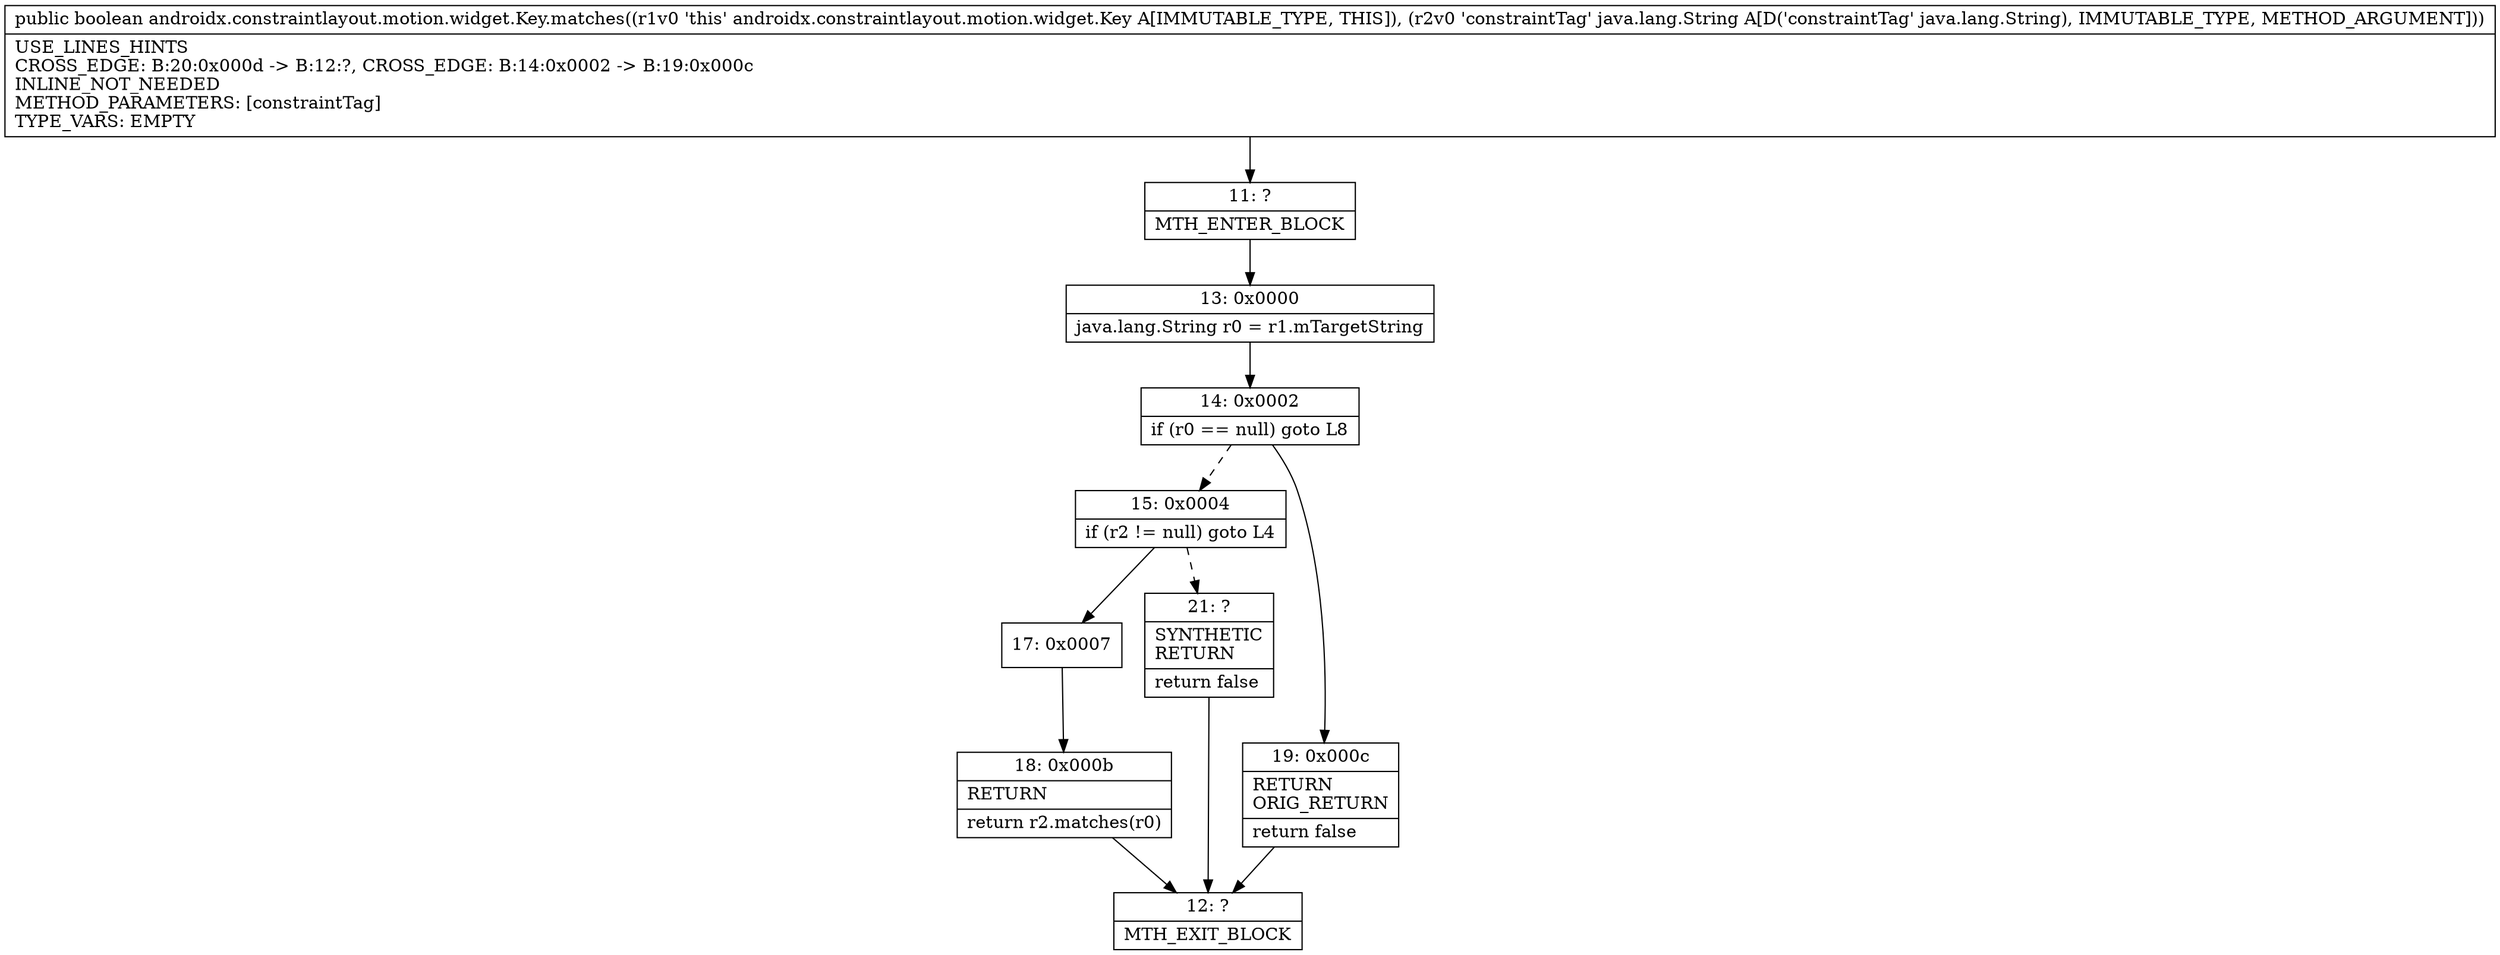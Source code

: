 digraph "CFG forandroidx.constraintlayout.motion.widget.Key.matches(Ljava\/lang\/String;)Z" {
Node_11 [shape=record,label="{11\:\ ?|MTH_ENTER_BLOCK\l}"];
Node_13 [shape=record,label="{13\:\ 0x0000|java.lang.String r0 = r1.mTargetString\l}"];
Node_14 [shape=record,label="{14\:\ 0x0002|if (r0 == null) goto L8\l}"];
Node_15 [shape=record,label="{15\:\ 0x0004|if (r2 != null) goto L4\l}"];
Node_17 [shape=record,label="{17\:\ 0x0007}"];
Node_18 [shape=record,label="{18\:\ 0x000b|RETURN\l|return r2.matches(r0)\l}"];
Node_12 [shape=record,label="{12\:\ ?|MTH_EXIT_BLOCK\l}"];
Node_21 [shape=record,label="{21\:\ ?|SYNTHETIC\lRETURN\l|return false\l}"];
Node_19 [shape=record,label="{19\:\ 0x000c|RETURN\lORIG_RETURN\l|return false\l}"];
MethodNode[shape=record,label="{public boolean androidx.constraintlayout.motion.widget.Key.matches((r1v0 'this' androidx.constraintlayout.motion.widget.Key A[IMMUTABLE_TYPE, THIS]), (r2v0 'constraintTag' java.lang.String A[D('constraintTag' java.lang.String), IMMUTABLE_TYPE, METHOD_ARGUMENT]))  | USE_LINES_HINTS\lCROSS_EDGE: B:20:0x000d \-\> B:12:?, CROSS_EDGE: B:14:0x0002 \-\> B:19:0x000c\lINLINE_NOT_NEEDED\lMETHOD_PARAMETERS: [constraintTag]\lTYPE_VARS: EMPTY\l}"];
MethodNode -> Node_11;Node_11 -> Node_13;
Node_13 -> Node_14;
Node_14 -> Node_15[style=dashed];
Node_14 -> Node_19;
Node_15 -> Node_17;
Node_15 -> Node_21[style=dashed];
Node_17 -> Node_18;
Node_18 -> Node_12;
Node_21 -> Node_12;
Node_19 -> Node_12;
}

